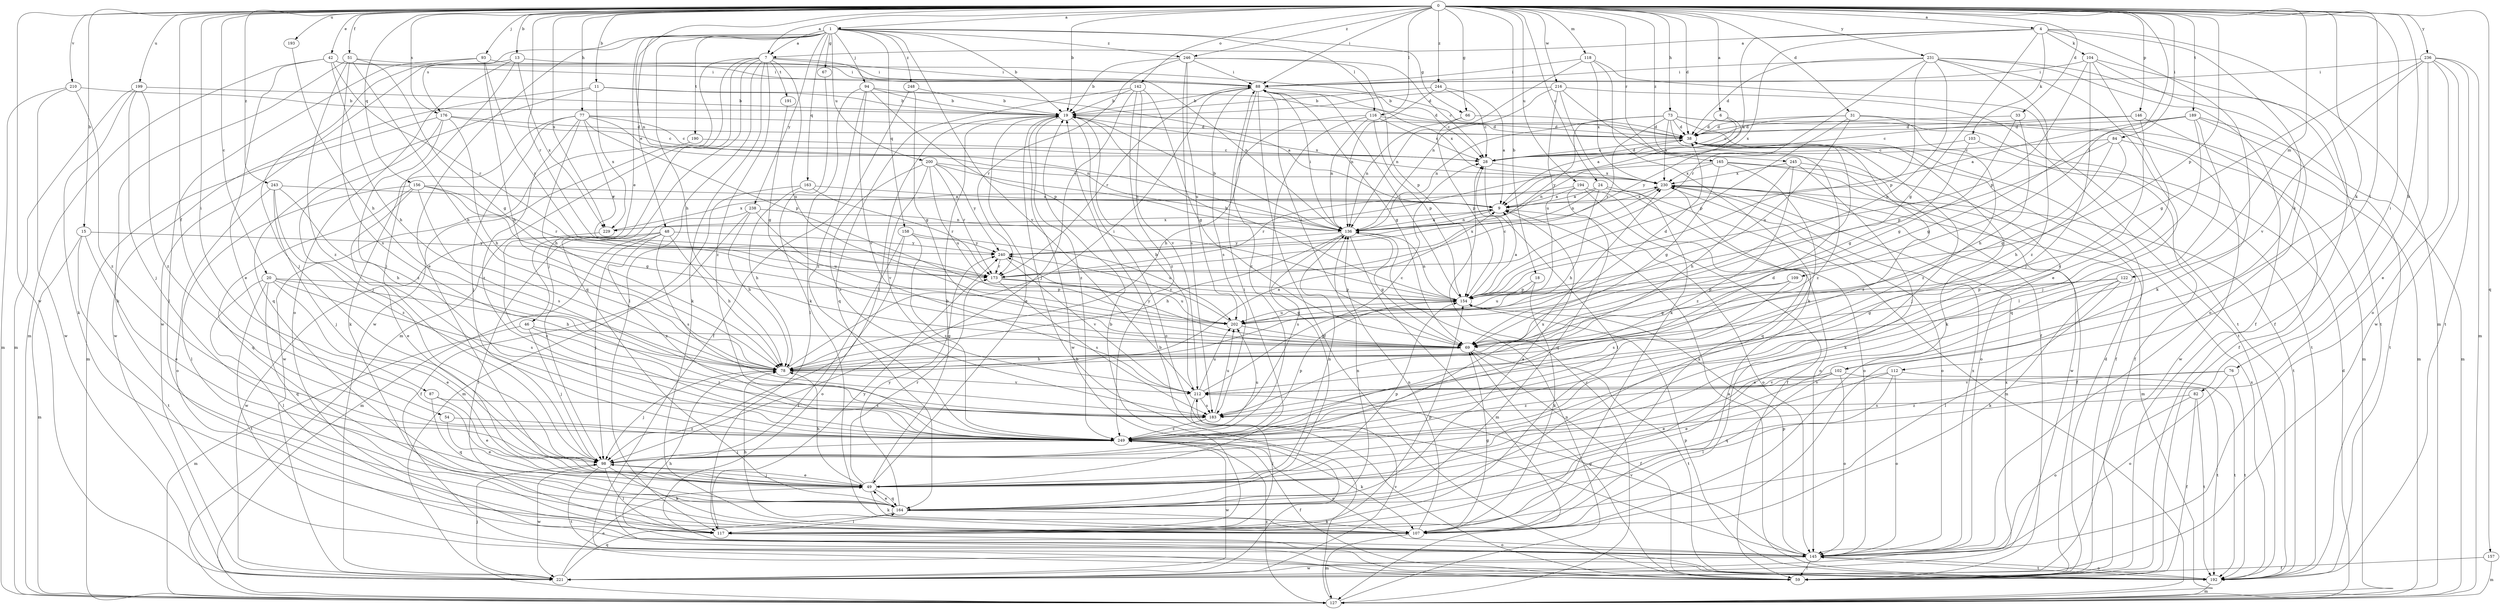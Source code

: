 strict digraph  {
0;
1;
4;
6;
7;
9;
11;
13;
15;
18;
19;
20;
24;
28;
31;
33;
38;
42;
46;
48;
49;
51;
54;
59;
66;
67;
69;
73;
76;
77;
78;
82;
84;
87;
88;
93;
94;
98;
102;
103;
104;
107;
109;
112;
116;
117;
118;
122;
127;
136;
142;
145;
146;
154;
156;
157;
158;
163;
164;
165;
173;
176;
183;
189;
190;
191;
192;
193;
194;
199;
200;
202;
210;
212;
216;
221;
229;
230;
231;
236;
238;
240;
243;
244;
245;
246;
248;
249;
0 -> 1  [label=a];
0 -> 4  [label=a];
0 -> 6  [label=a];
0 -> 7  [label=a];
0 -> 11  [label=b];
0 -> 13  [label=b];
0 -> 15  [label=b];
0 -> 18  [label=b];
0 -> 19  [label=b];
0 -> 20  [label=c];
0 -> 24  [label=c];
0 -> 31  [label=d];
0 -> 33  [label=d];
0 -> 38  [label=d];
0 -> 42  [label=e];
0 -> 51  [label=f];
0 -> 54  [label=f];
0 -> 66  [label=g];
0 -> 73  [label=h];
0 -> 76  [label=h];
0 -> 77  [label=h];
0 -> 82  [label=i];
0 -> 84  [label=i];
0 -> 87  [label=i];
0 -> 88  [label=i];
0 -> 93  [label=j];
0 -> 102  [label=k];
0 -> 109  [label=l];
0 -> 112  [label=l];
0 -> 116  [label=l];
0 -> 118  [label=m];
0 -> 122  [label=m];
0 -> 136  [label=n];
0 -> 142  [label=o];
0 -> 146  [label=p];
0 -> 154  [label=p];
0 -> 156  [label=q];
0 -> 157  [label=q];
0 -> 165  [label=r];
0 -> 173  [label=r];
0 -> 176  [label=s];
0 -> 189  [label=t];
0 -> 193  [label=u];
0 -> 194  [label=u];
0 -> 199  [label=u];
0 -> 210  [label=v];
0 -> 216  [label=w];
0 -> 221  [label=w];
0 -> 229  [label=x];
0 -> 231  [label=y];
0 -> 236  [label=y];
0 -> 243  [label=z];
0 -> 244  [label=z];
0 -> 245  [label=z];
0 -> 246  [label=z];
1 -> 7  [label=a];
1 -> 19  [label=b];
1 -> 46  [label=e];
1 -> 48  [label=e];
1 -> 49  [label=e];
1 -> 66  [label=g];
1 -> 67  [label=g];
1 -> 78  [label=h];
1 -> 94  [label=j];
1 -> 116  [label=l];
1 -> 158  [label=q];
1 -> 163  [label=q];
1 -> 176  [label=s];
1 -> 190  [label=t];
1 -> 200  [label=u];
1 -> 212  [label=v];
1 -> 238  [label=y];
1 -> 246  [label=z];
1 -> 248  [label=z];
4 -> 7  [label=a];
4 -> 9  [label=a];
4 -> 69  [label=g];
4 -> 102  [label=k];
4 -> 103  [label=k];
4 -> 104  [label=k];
4 -> 107  [label=k];
4 -> 127  [label=m];
4 -> 229  [label=x];
6 -> 9  [label=a];
6 -> 38  [label=d];
6 -> 240  [label=y];
7 -> 88  [label=i];
7 -> 98  [label=j];
7 -> 107  [label=k];
7 -> 117  [label=l];
7 -> 127  [label=m];
7 -> 136  [label=n];
7 -> 164  [label=q];
7 -> 191  [label=t];
7 -> 202  [label=u];
7 -> 221  [label=w];
7 -> 249  [label=z];
9 -> 136  [label=n];
9 -> 145  [label=o];
9 -> 229  [label=x];
11 -> 19  [label=b];
11 -> 38  [label=d];
11 -> 164  [label=q];
11 -> 221  [label=w];
11 -> 229  [label=x];
13 -> 88  [label=i];
13 -> 98  [label=j];
13 -> 145  [label=o];
13 -> 221  [label=w];
13 -> 229  [label=x];
15 -> 49  [label=e];
15 -> 127  [label=m];
15 -> 192  [label=t];
15 -> 240  [label=y];
18 -> 107  [label=k];
18 -> 154  [label=p];
18 -> 202  [label=u];
19 -> 38  [label=d];
19 -> 49  [label=e];
19 -> 98  [label=j];
19 -> 145  [label=o];
19 -> 221  [label=w];
19 -> 230  [label=x];
19 -> 249  [label=z];
20 -> 49  [label=e];
20 -> 78  [label=h];
20 -> 117  [label=l];
20 -> 154  [label=p];
20 -> 164  [label=q];
20 -> 183  [label=s];
20 -> 192  [label=t];
24 -> 9  [label=a];
24 -> 78  [label=h];
24 -> 127  [label=m];
24 -> 136  [label=n];
24 -> 145  [label=o];
28 -> 38  [label=d];
28 -> 117  [label=l];
28 -> 230  [label=x];
31 -> 28  [label=c];
31 -> 38  [label=d];
31 -> 127  [label=m];
31 -> 154  [label=p];
31 -> 202  [label=u];
31 -> 249  [label=z];
33 -> 38  [label=d];
33 -> 69  [label=g];
33 -> 78  [label=h];
38 -> 28  [label=c];
38 -> 59  [label=f];
38 -> 98  [label=j];
38 -> 249  [label=z];
42 -> 38  [label=d];
42 -> 49  [label=e];
42 -> 78  [label=h];
42 -> 88  [label=i];
42 -> 127  [label=m];
42 -> 173  [label=r];
46 -> 69  [label=g];
46 -> 98  [label=j];
46 -> 127  [label=m];
46 -> 249  [label=z];
48 -> 78  [label=h];
48 -> 98  [label=j];
48 -> 117  [label=l];
48 -> 183  [label=s];
48 -> 221  [label=w];
48 -> 240  [label=y];
48 -> 249  [label=z];
49 -> 19  [label=b];
49 -> 78  [label=h];
49 -> 88  [label=i];
49 -> 98  [label=j];
49 -> 107  [label=k];
49 -> 136  [label=n];
49 -> 154  [label=p];
49 -> 164  [label=q];
49 -> 173  [label=r];
51 -> 69  [label=g];
51 -> 78  [label=h];
51 -> 88  [label=i];
51 -> 107  [label=k];
51 -> 183  [label=s];
51 -> 249  [label=z];
54 -> 49  [label=e];
54 -> 249  [label=z];
59 -> 19  [label=b];
59 -> 38  [label=d];
59 -> 69  [label=g];
66 -> 38  [label=d];
66 -> 136  [label=n];
66 -> 154  [label=p];
67 -> 107  [label=k];
69 -> 59  [label=f];
69 -> 78  [label=h];
69 -> 88  [label=i];
69 -> 192  [label=t];
69 -> 240  [label=y];
73 -> 38  [label=d];
73 -> 107  [label=k];
73 -> 127  [label=m];
73 -> 136  [label=n];
73 -> 173  [label=r];
73 -> 192  [label=t];
73 -> 230  [label=x];
73 -> 240  [label=y];
73 -> 249  [label=z];
76 -> 145  [label=o];
76 -> 192  [label=t];
76 -> 212  [label=v];
76 -> 249  [label=z];
77 -> 28  [label=c];
77 -> 38  [label=d];
77 -> 78  [label=h];
77 -> 98  [label=j];
77 -> 107  [label=k];
77 -> 136  [label=n];
77 -> 154  [label=p];
77 -> 173  [label=r];
77 -> 249  [label=z];
78 -> 9  [label=a];
78 -> 88  [label=i];
78 -> 98  [label=j];
78 -> 212  [label=v];
82 -> 59  [label=f];
82 -> 145  [label=o];
82 -> 183  [label=s];
82 -> 192  [label=t];
84 -> 28  [label=c];
84 -> 69  [label=g];
84 -> 78  [label=h];
84 -> 154  [label=p];
84 -> 221  [label=w];
87 -> 49  [label=e];
87 -> 164  [label=q];
87 -> 183  [label=s];
88 -> 19  [label=b];
88 -> 28  [label=c];
88 -> 59  [label=f];
88 -> 69  [label=g];
88 -> 173  [label=r];
88 -> 183  [label=s];
88 -> 230  [label=x];
88 -> 249  [label=z];
93 -> 78  [label=h];
93 -> 88  [label=i];
93 -> 98  [label=j];
93 -> 117  [label=l];
93 -> 173  [label=r];
94 -> 9  [label=a];
94 -> 19  [label=b];
94 -> 117  [label=l];
94 -> 154  [label=p];
94 -> 212  [label=v];
94 -> 249  [label=z];
98 -> 49  [label=e];
98 -> 107  [label=k];
98 -> 117  [label=l];
98 -> 192  [label=t];
98 -> 221  [label=w];
98 -> 230  [label=x];
102 -> 49  [label=e];
102 -> 117  [label=l];
102 -> 145  [label=o];
102 -> 192  [label=t];
102 -> 212  [label=v];
102 -> 249  [label=z];
103 -> 28  [label=c];
103 -> 59  [label=f];
103 -> 69  [label=g];
104 -> 49  [label=e];
104 -> 59  [label=f];
104 -> 88  [label=i];
104 -> 98  [label=j];
104 -> 145  [label=o];
104 -> 154  [label=p];
107 -> 69  [label=g];
107 -> 78  [label=h];
107 -> 127  [label=m];
107 -> 136  [label=n];
107 -> 230  [label=x];
109 -> 69  [label=g];
109 -> 154  [label=p];
109 -> 183  [label=s];
112 -> 49  [label=e];
112 -> 145  [label=o];
112 -> 164  [label=q];
112 -> 192  [label=t];
112 -> 212  [label=v];
116 -> 28  [label=c];
116 -> 38  [label=d];
116 -> 78  [label=h];
116 -> 136  [label=n];
116 -> 154  [label=p];
116 -> 164  [label=q];
117 -> 19  [label=b];
117 -> 145  [label=o];
117 -> 154  [label=p];
117 -> 240  [label=y];
118 -> 88  [label=i];
118 -> 107  [label=k];
118 -> 136  [label=n];
118 -> 192  [label=t];
118 -> 230  [label=x];
122 -> 49  [label=e];
122 -> 69  [label=g];
122 -> 107  [label=k];
122 -> 117  [label=l];
122 -> 154  [label=p];
127 -> 19  [label=b];
127 -> 28  [label=c];
127 -> 38  [label=d];
127 -> 136  [label=n];
127 -> 249  [label=z];
136 -> 9  [label=a];
136 -> 19  [label=b];
136 -> 69  [label=g];
136 -> 78  [label=h];
136 -> 88  [label=i];
136 -> 127  [label=m];
136 -> 183  [label=s];
136 -> 240  [label=y];
142 -> 19  [label=b];
142 -> 69  [label=g];
142 -> 98  [label=j];
142 -> 164  [label=q];
142 -> 212  [label=v];
142 -> 249  [label=z];
145 -> 59  [label=f];
145 -> 78  [label=h];
145 -> 154  [label=p];
145 -> 192  [label=t];
145 -> 212  [label=v];
145 -> 221  [label=w];
145 -> 230  [label=x];
146 -> 28  [label=c];
146 -> 38  [label=d];
146 -> 59  [label=f];
146 -> 183  [label=s];
154 -> 9  [label=a];
154 -> 19  [label=b];
154 -> 28  [label=c];
154 -> 88  [label=i];
154 -> 136  [label=n];
154 -> 202  [label=u];
156 -> 9  [label=a];
156 -> 49  [label=e];
156 -> 69  [label=g];
156 -> 117  [label=l];
156 -> 164  [label=q];
156 -> 173  [label=r];
156 -> 183  [label=s];
157 -> 59  [label=f];
157 -> 127  [label=m];
158 -> 59  [label=f];
158 -> 145  [label=o];
158 -> 202  [label=u];
158 -> 240  [label=y];
158 -> 249  [label=z];
163 -> 9  [label=a];
163 -> 78  [label=h];
163 -> 127  [label=m];
163 -> 173  [label=r];
164 -> 9  [label=a];
164 -> 49  [label=e];
164 -> 107  [label=k];
164 -> 117  [label=l];
164 -> 136  [label=n];
164 -> 240  [label=y];
165 -> 69  [label=g];
165 -> 136  [label=n];
165 -> 164  [label=q];
165 -> 192  [label=t];
165 -> 221  [label=w];
165 -> 230  [label=x];
173 -> 154  [label=p];
173 -> 183  [label=s];
173 -> 202  [label=u];
173 -> 230  [label=x];
176 -> 28  [label=c];
176 -> 38  [label=d];
176 -> 78  [label=h];
176 -> 98  [label=j];
176 -> 127  [label=m];
176 -> 249  [label=z];
183 -> 38  [label=d];
183 -> 202  [label=u];
183 -> 249  [label=z];
189 -> 9  [label=a];
189 -> 38  [label=d];
189 -> 69  [label=g];
189 -> 98  [label=j];
189 -> 127  [label=m];
189 -> 164  [label=q];
189 -> 192  [label=t];
190 -> 28  [label=c];
190 -> 221  [label=w];
191 -> 69  [label=g];
192 -> 9  [label=a];
192 -> 127  [label=m];
192 -> 145  [label=o];
192 -> 154  [label=p];
192 -> 230  [label=x];
193 -> 78  [label=h];
194 -> 9  [label=a];
194 -> 59  [label=f];
194 -> 145  [label=o];
194 -> 164  [label=q];
194 -> 173  [label=r];
199 -> 19  [label=b];
199 -> 98  [label=j];
199 -> 107  [label=k];
199 -> 127  [label=m];
199 -> 249  [label=z];
200 -> 136  [label=n];
200 -> 173  [label=r];
200 -> 183  [label=s];
200 -> 202  [label=u];
200 -> 212  [label=v];
200 -> 230  [label=x];
200 -> 240  [label=y];
202 -> 38  [label=d];
202 -> 69  [label=g];
202 -> 240  [label=y];
210 -> 19  [label=b];
210 -> 127  [label=m];
210 -> 221  [label=w];
210 -> 249  [label=z];
212 -> 19  [label=b];
212 -> 28  [label=c];
212 -> 117  [label=l];
212 -> 183  [label=s];
212 -> 202  [label=u];
216 -> 19  [label=b];
216 -> 59  [label=f];
216 -> 107  [label=k];
216 -> 136  [label=n];
216 -> 192  [label=t];
216 -> 202  [label=u];
221 -> 49  [label=e];
221 -> 98  [label=j];
221 -> 164  [label=q];
221 -> 212  [label=v];
221 -> 230  [label=x];
229 -> 230  [label=x];
229 -> 249  [label=z];
230 -> 9  [label=a];
230 -> 59  [label=f];
230 -> 127  [label=m];
230 -> 145  [label=o];
231 -> 38  [label=d];
231 -> 59  [label=f];
231 -> 88  [label=i];
231 -> 117  [label=l];
231 -> 154  [label=p];
231 -> 173  [label=r];
231 -> 192  [label=t];
231 -> 202  [label=u];
231 -> 249  [label=z];
236 -> 49  [label=e];
236 -> 69  [label=g];
236 -> 88  [label=i];
236 -> 127  [label=m];
236 -> 145  [label=o];
236 -> 192  [label=t];
236 -> 212  [label=v];
236 -> 221  [label=w];
238 -> 59  [label=f];
238 -> 78  [label=h];
238 -> 127  [label=m];
238 -> 136  [label=n];
238 -> 202  [label=u];
240 -> 173  [label=r];
240 -> 212  [label=v];
243 -> 9  [label=a];
243 -> 78  [label=h];
243 -> 98  [label=j];
243 -> 145  [label=o];
243 -> 249  [label=z];
244 -> 9  [label=a];
244 -> 19  [label=b];
244 -> 28  [label=c];
244 -> 136  [label=n];
245 -> 78  [label=h];
245 -> 107  [label=k];
245 -> 145  [label=o];
245 -> 230  [label=x];
245 -> 249  [label=z];
246 -> 19  [label=b];
246 -> 28  [label=c];
246 -> 88  [label=i];
246 -> 154  [label=p];
246 -> 173  [label=r];
246 -> 183  [label=s];
246 -> 202  [label=u];
248 -> 19  [label=b];
248 -> 59  [label=f];
248 -> 69  [label=g];
249 -> 59  [label=f];
249 -> 98  [label=j];
249 -> 107  [label=k];
249 -> 145  [label=o];
249 -> 154  [label=p];
249 -> 202  [label=u];
249 -> 221  [label=w];
}
